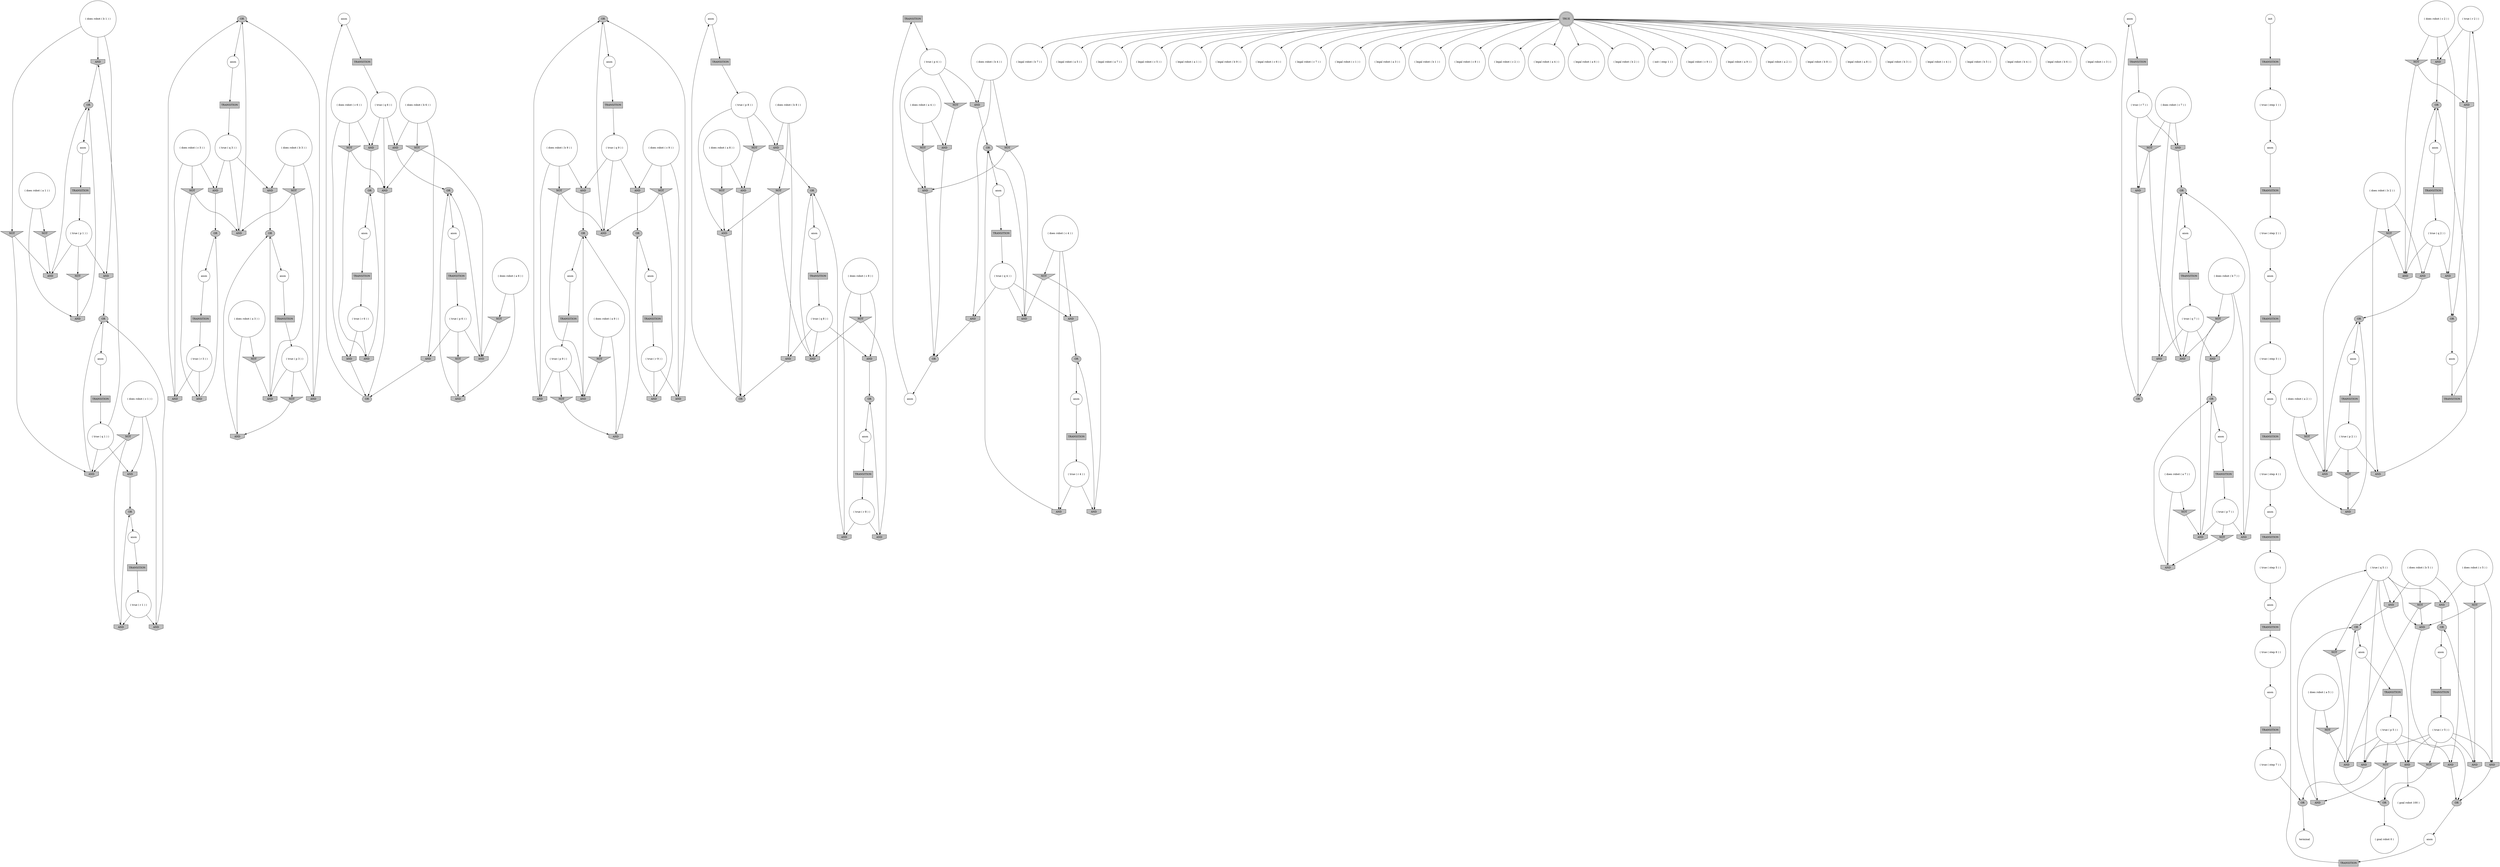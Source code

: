 digraph propNet
{
	"@571b6923"[shape=circle, style= filled, fillcolor=white, label="( does robot ( b 1 ) )"]; "@571b6923"->"@14c8f24"; "@571b6923"->"@7daf3aa0"; "@571b6923"->"@25356f42"; 
	"@28b689e0"[shape=ellipse, style= filled, fillcolor=grey, label="OR"]; "@28b689e0"->"@6815e601"; 
	"@7416f46a"[shape=circle, style= filled, fillcolor=white, label="anon"]; "@7416f46a"->"@67facbda"; 
	"@8aaf52e"[shape=circle, style= filled, fillcolor=white, label="anon"]; "@8aaf52e"->"@1f107db9"; 
	"@21a34544"[shape=invhouse, style= filled, fillcolor=grey, label="AND"]; "@21a34544"->"@15dac551"; 
	"@7ba2a618"[shape=ellipse, style= filled, fillcolor=grey, label="OR"]; "@7ba2a618"->"@7346b111"; 
	"@232a32bf"[shape=ellipse, style= filled, fillcolor=grey, label="OR"]; "@232a32bf"->"@2769aba2"; 
	"@23529466"[shape=circle, style= filled, fillcolor=white, label="anon"]; "@23529466"->"@603ac1f2"; 
	"@662ec7f1"[shape=circle, style= filled, fillcolor=white, label="( does robot ( a 8 ) )"]; "@662ec7f1"->"@62a3a716"; "@662ec7f1"->"@6de034c6"; 
	"@402acfa2"[shape=box, style= filled, fillcolor=grey, label="TRANSITION"]; "@402acfa2"->"@1e88c615"; 
	"@72b7b831"[shape=circle, style= filled, fillcolor=white, label="( legal robot ( b 7 ) )"]; 
	"@2af7e5d1"[shape=box, style= filled, fillcolor=grey, label="TRANSITION"]; "@2af7e5d1"->"@15e4dbfb"; 
	"@4dd0540c"[shape=circle, style= filled, fillcolor=white, label="anon"]; "@4dd0540c"->"@773b2f86"; 
	"@6d4a4067"[shape=circle, style= filled, fillcolor=white, label="( does robot ( c 4 ) )"]; "@6d4a4067"->"@25ca623f"; "@6d4a4067"->"@2db45934"; "@6d4a4067"->"@13a709f1"; 
	"@40993028"[shape=invhouse, style= filled, fillcolor=grey, label="AND"]; "@40993028"->"@4680937b"; 
	"@67a4f1e1"[shape=invhouse, style= filled, fillcolor=grey, label="AND"]; "@67a4f1e1"->"@24f2f2"; 
	"@73370529"[shape=circle, style= filled, fillcolor=white, label="anon"]; "@73370529"->"@27be52c0"; 
	"@4cd522dd"[shape=invtriangle, style= filled, fillcolor=grey, label="NOT"]; "@4cd522dd"->"@3ce40293"; 
	"@5bc51ef0"[shape=circle, style= filled, fillcolor=white, label="( legal robot ( a 5 ) )"]; 
	"@68a750a"[shape=invhouse, style= filled, fillcolor=grey, label="AND"]; "@68a750a"->"@401363ff"; 
	"@3e48a930"[shape=circle, style= filled, fillcolor=white, label="( true ( q 6 ) )"]; "@3e48a930"->"@7be4d80b"; "@3e48a930"->"@42eab1f2"; "@3e48a930"->"@7b9dd3cd"; 
	"@730811b5"[shape=circle, style= filled, fillcolor=white, label="( true ( step 6 ) )"]; "@730811b5"->"@449b8dc1"; 
	"@1aa8eb85"[shape=invhouse, style= filled, fillcolor=grey, label="AND"]; "@1aa8eb85"->"@4680937b"; 
	"@4500ac03"[shape=invtriangle, style= filled, fillcolor=grey, label="NOT"]; "@4500ac03"->"@2f1d1c59"; 
	"@4701bb2c"[shape=invhouse, style= filled, fillcolor=grey, label="AND"]; "@4701bb2c"->"@283e07bd"; 
	"@1b4c7c5d"[shape=circle, style= filled, fillcolor=white, label="( true ( r 4 ) )"]; "@1b4c7c5d"->"@2db45934"; "@1b4c7c5d"->"@10094da"; 
	"@11d08c1b"[shape=circle, style= filled, fillcolor=white, label="( true ( r 2 ) )"]; "@11d08c1b"->"@1a15deb6"; "@11d08c1b"->"@53aa5221"; 
	"@4ead4391"[shape=box, style= filled, fillcolor=grey, label="TRANSITION"]; "@4ead4391"->"@6e2ece00"; 
	"@17d59ff0"[shape=circle, style= filled, fillcolor=white, label="( legal robot ( a 7 ) )"]; 
	"@cfd357f"[shape=invhouse, style= filled, fillcolor=grey, label="AND"]; "@cfd357f"->"@150abd60"; 
	"@73ae0c9d"[shape=box, style= filled, fillcolor=grey, label="TRANSITION"]; "@73ae0c9d"->"@730811b5"; 
	"@283cf94"[shape=circle, style= filled, fillcolor=white, label="( does robot ( c 3 ) )"]; "@283cf94"->"@55fbe5cc"; "@283cf94"->"@34ea95e0"; "@283cf94"->"@1bb0fed6"; 
	"@34ea95e0"[shape=invhouse, style= filled, fillcolor=grey, label="AND"]; "@34ea95e0"->"@4631ca2b"; 
	"@5534ea95"[shape=box, style= filled, fillcolor=grey, label="TRANSITION"]; "@5534ea95"->"@cabe02e"; 
	"@627f7051"[shape=circle, style= filled, fillcolor=white, label="( true ( r 1 ) )"]; "@627f7051"->"@21a34544"; "@627f7051"->"@5083658a"; 
	"@1724be4f"[shape=invtriangle, style= filled, fillcolor=grey, label="NOT"]; "@1724be4f"->"@67a4f1e1"; "@1724be4f"->"@9f8297b"; 
	"@7daf3aa0"[shape=invtriangle, style= filled, fillcolor=grey, label="NOT"]; "@7daf3aa0"->"@437ba2e9"; "@7daf3aa0"->"@c43f7d7"; 
	"@5b5696b7"[shape=invhouse, style= filled, fillcolor=grey, label="AND"]; "@5b5696b7"->"@21800bc"; 
	"@773b2f86"[shape=box, style= filled, fillcolor=grey, label="TRANSITION"]; "@773b2f86"->"@627f7051"; 
	"@1ea3f672"[shape=circle, style= filled, fillcolor=white, label="( does robot ( b 4 ) )"]; "@1ea3f672"->"@4f0ea988"; "@1ea3f672"->"@ccfcd20"; "@1ea3f672"->"@1724be4f"; 
	"@3994e3fe"[shape=circle, style= filled, fillcolor=white, label="( true ( step 4 ) )"]; "@3994e3fe"->"@6cea7211"; 
	"@359172db"[shape=circle, style= filled, fillcolor=white, label="( true ( p 6 ) )"]; "@359172db"->"@75af8109"; "@359172db"->"@7646bb9f"; "@359172db"->"@33c26386"; 
	"@67facbda"[shape=box, style= filled, fillcolor=grey, label="TRANSITION"]; "@67facbda"->"@3e48a930"; 
	"@5d64db48"[shape=circle, style= filled, fillcolor=white, label="anon"]; "@5d64db48"->"@31932839"; 
	"@2f1d1c59"[shape=invhouse, style= filled, fillcolor=grey, label="AND"]; "@2f1d1c59"->"@5a9e260c"; 
	"@3d73f82f"[shape=ellipse, style= filled, fillcolor=grey, label="OR"]; "@3d73f82f"->"@8aaf52e"; 
	"@67d7a04"[shape=circle, style= filled, fillcolor=white, label="( legal robot ( c 5 ) )"]; 
	"@3a1af7aa"[shape=box, style= filled, fillcolor=grey, label="TRANSITION"]; "@3a1af7aa"->"@4893a582"; 
	"@24f2f2"[shape=ellipse, style= filled, fillcolor=grey, label="OR"]; "@24f2f2"->"@79c9edf0"; 
	"@6e99175d"[shape=circle, style= filled, fillcolor=white, label="( true ( q 2 ) )"]; "@6e99175d"->"@79c4a760"; "@6e99175d"->"@38476a1d"; "@6e99175d"->"@4be03c55"; 
	"@433a87a0"[shape=circle, style= filled, fillcolor=white, label="( does robot ( b 5 ) )"]; "@433a87a0"->"@7c42d227"; "@433a87a0"->"@664ce898"; "@433a87a0"->"@445e513"; 
	"@78f0ca71"[shape=circle, style= filled, fillcolor=white, label="( does robot ( c 6 ) )"]; "@78f0ca71"->"@cfd357f"; "@78f0ca71"->"@7b9dd3cd"; "@78f0ca71"->"@87afebf"; 
	"@445e513"[shape=invhouse, style= filled, fillcolor=grey, label="AND"]; "@445e513"->"@38246607"; 
	"@5b809715"[shape=invhouse, style= filled, fillcolor=grey, label="AND"]; "@5b809715"->"@5a9e260c"; 
	"@782a519b"[shape=circle, style= filled, fillcolor=white, label="( true ( r 8 ) )"]; "@782a519b"->"@69dc7a0d"; "@782a519b"->"@56dfb22b"; 
	"@1ddeda00"[shape=circle, style= filled, fillcolor=white, label="( true ( p 3 ) )"]; "@1ddeda00"->"@5b8c0b02"; "@1ddeda00"->"@5d8e58ce"; "@1ddeda00"->"@173a30bd"; 
	"@5da6725c"[shape=circle, style= filled, fillcolor=white, label="anon"]; "@5da6725c"->"@7f4049d6"; 
	"@3435cf9c"[shape=box, style= filled, fillcolor=grey, label="TRANSITION"]; "@3435cf9c"->"@43c32b82"; 
	"@14fd510"[shape=circle, style= filled, fillcolor=white, label="( true ( step 2 ) )"]; "@14fd510"->"@1f16d461"; 
	"@4b76ffeb"[shape=invtriangle, style= filled, fillcolor=grey, label="NOT"]; "@4b76ffeb"->"@29bbfd3a"; "@4b76ffeb"->"@719bc401"; 
	"@f0896b1"[shape=ellipse, style= filled, fillcolor=grey, label="OR"]; "@f0896b1"->"@7cdd462c"; 
	"@401363ff"[shape=ellipse, style= filled, fillcolor=grey, label="OR"]; "@401363ff"->"@390a1b36"; 
	"@6963c17d"[shape=invhouse, style= filled, fillcolor=grey, label="AND"]; "@6963c17d"->"@26130e37"; 
	"@ba59e87"[shape=circle, style= filled, fillcolor=white, label="anon"]; "@ba59e87"->"@4368cef6"; 
	"@8eb5cdc"[shape=circle, style= filled, fillcolor=white, label="( does robot ( b 9 ) )"]; "@8eb5cdc"->"@75e8d4ce"; "@8eb5cdc"->"@a24d858"; "@8eb5cdc"->"@4748a9f6"; 
	"@9f8297b"[shape=invhouse, style= filled, fillcolor=grey, label="AND"]; "@9f8297b"->"@f0896b1"; 
	"@38246607"[shape=ellipse, style= filled, fillcolor=grey, label="OR"]; "@38246607"->"@5da6725c"; 
	"@4368cef6"[shape=box, style= filled, fillcolor=grey, label="TRANSITION"]; "@4368cef6"->"@1b4c7c5d"; 
	"@c1a890f"[shape=circle, style= filled, fillcolor=white, label="( legal robot ( a 1 ) )"]; 
	"@5b8c0b02"[shape=invtriangle, style= filled, fillcolor=grey, label="NOT"]; "@5b8c0b02"->"@4726df42"; 
	"@4fcd9ab8"[shape=box, style= filled, fillcolor=grey, label="TRANSITION"]; "@4fcd9ab8"->"@3994e3fe"; 
	"@1a160b5e"[shape=box, style= filled, fillcolor=grey, label="TRANSITION"]; "@1a160b5e"->"@11d08c1b"; 
	"@3ce40293"[shape=invhouse, style= filled, fillcolor=grey, label="AND"]; "@3ce40293"->"@7ba2a618"; 
	"@242ced7a"[shape=circle, style= filled, fillcolor=white, label="( legal robot ( b 9 ) )"]; 
	"@c43f7d7"[shape=invhouse, style= filled, fillcolor=grey, label="AND"]; "@c43f7d7"->"@45b6867"; 
	"@69dc7a0d"[shape=invhouse, style= filled, fillcolor=grey, label="AND"]; "@69dc7a0d"->"@21800bc"; 
	"@60e9ebe1"[shape=circle, style= filled, fillcolor=white, label="( legal robot ( c 6 ) )"]; 
	"@1f107db9"[shape=box, style= filled, fillcolor=grey, label="TRANSITION"]; "@1f107db9"->"@1ddeda00"; 
	"@20302f39"[shape=circle, style= filled, fillcolor=white, label="( does robot ( a 9 ) )"]; "@20302f39"->"@2f1d1c59"; "@20302f39"->"@5e5fada2"; 
	"@57c52e72"[shape=circle, style= filled, fillcolor=white, label="( legal robot ( c 7 ) )"]; 
	"@3551e0c4"[shape=invhouse, style= filled, fillcolor=grey, label="AND"]; "@3551e0c4"->"@3d6f3621"; 
	"@117280a"[shape=invhouse, style= filled, fillcolor=grey, label="AND"]; "@117280a"->"@38246607"; 
	"@6e1def"[shape=circle, style= filled, fillcolor=white, label="anon"]; "@6e1def"->"@3435cf9c"; 
	"@42444a8b"[shape=circle, style= filled, fillcolor=white, label="( true ( q 1 ) )"]; "@42444a8b"->"@14c8f24"; "@42444a8b"->"@3a8cbb70"; "@42444a8b"->"@c43f7d7"; 
	"@3b87bd31"[shape=circle, style= filled, fillcolor=white, label="terminal"]; 
	"@267a1e1c"[shape=invhouse, style= filled, fillcolor=grey, label="AND"]; "@267a1e1c"->"@24f2f2"; 
	"@43c32b82"[shape=circle, style= filled, fillcolor=white, label="( true ( r 6 ) )"]; "@43c32b82"->"@cfd357f"; "@43c32b82"->"@4701bb2c"; 
	"@512f0cf1"[shape=box, style= filled, fillcolor=grey, label="TRANSITION"]; "@512f0cf1"->"@359172db"; 
	"@5540b23b"[shape=invhouse, style= filled, fillcolor=grey, label="AND"]; "@5540b23b"->"@fc6a374"; 
	"@87883df"[shape=invhouse, style= filled, fillcolor=grey, label="AND"]; "@87883df"->"@71a9b093"; 
	"@29bbfd3a"[shape=invhouse, style= filled, fillcolor=grey, label="AND"]; "@29bbfd3a"->"@213401d7"; 
	"@6ecff10d"[shape=circle, style= filled, fillcolor=white, label="anon"]; "@6ecff10d"->"@5534ea95"; 
	"@71a9b093"[shape=ellipse, style= filled, fillcolor=grey, label="OR"]; "@71a9b093"->"@3b87bd31"; 
	"@4726df42"[shape=invhouse, style= filled, fillcolor=grey, label="AND"]; "@4726df42"->"@3d73f82f"; 
	"@526c6b62"[shape=circle, style= filled, fillcolor=white, label="( legal robot ( c 1 ) )"]; 
	"@677f896c"[shape=ellipse, style= filled, fillcolor=grey, label="OR"]; "@677f896c"->"@66174689"; 
	"@62a3a716"[shape=invhouse, style= filled, fillcolor=grey, label="AND"]; "@62a3a716"->"@4680937b"; 
	"@5d5efa6a"[shape=invtriangle, style= filled, fillcolor=grey, label="NOT"]; "@5d5efa6a"->"@68a750a"; 
	"@ccfe446"[shape=circle, style= filled, fillcolor=white, label="( true ( step 3 ) )"]; "@ccfe446"->"@dc8cc59"; 
	"@56dfb22b"[shape=invhouse, style= filled, fillcolor=grey, label="AND"]; "@56dfb22b"->"@a832ce5"; 
	"@55afc1de"[shape=box, style= filled, fillcolor=grey, label="TRANSITION"]; "@55afc1de"->"@296157ec"; 
	"@fc6a374"[shape=ellipse, style= filled, fillcolor=grey, label="OR"]; "@fc6a374"->"@3a151cc3"; 
	"@5d8e58ce"[shape=invhouse, style= filled, fillcolor=grey, label="AND"]; "@5d8e58ce"->"@3d73f82f"; 
	"@7646bb9f"[shape=invhouse, style= filled, fillcolor=grey, label="AND"]; "@7646bb9f"->"@150abd60"; 
	"@cabe02e"[shape=circle, style= filled, fillcolor=white, label="( true ( r 3 ) )"]; "@cabe02e"->"@1c8a1c9d"; "@cabe02e"->"@55fbe5cc"; 
	"@6cea7211"[shape=circle, style= filled, fillcolor=white, label="anon"]; "@6cea7211"->"@3aa5b597"; 
	"@3a151cc3"[shape=circle, style= filled, fillcolor=white, label="anon"]; "@3a151cc3"->"@512f0cf1"; 
	"@1bb0fed6"[shape=invtriangle, style= filled, fillcolor=grey, label="NOT"]; "@1bb0fed6"->"@1c8a1c9d"; "@1bb0fed6"->"@12aa1ce"; 
	"@4d0abc94"[shape=circle, style= filled, fillcolor=white, label="( true ( step 5 ) )"]; "@4d0abc94"->"@f401c44"; 
	"@def553d"[shape=circle, style= filled, fillcolor=white, label="( legal robot ( a 3 ) )"]; 
	"@20ac2837"[shape=invhouse, style= filled, fillcolor=grey, label="AND"]; "@20ac2837"->"@81ae30a"; 
	"@a2d3853"[shape=invhouse, style= filled, fillcolor=grey, label="AND"]; "@a2d3853"->"@66156d8"; 
	"@36b4f5a"[shape=circle, style= filled, fillcolor=white, label="( true ( q 4 ) )"]; "@36b4f5a"->"@4f0ea988"; "@36b4f5a"->"@13a709f1"; "@36b4f5a"->"@9f8297b"; 
	"@719bc401"[shape=invhouse, style= filled, fillcolor=grey, label="AND"]; "@719bc401"->"@26b72884"; 
	"@1eccd65d"[shape=circle, style= filled, fillcolor=white, label="( true ( r 7 ) )"]; "@1eccd65d"->"@a2d3853"; "@1eccd65d"->"@7d283b68"; 
	"@265a3497"[shape=circle, style= filled, fillcolor=white, label="( legal robot ( b 1 ) )"]; 
	"@81ae30a"[shape=circle, style= filled, fillcolor=white, label="( goal robot 100 )"]; 
	"@4079d7b3"[shape=box, style= filled, fillcolor=grey, label="TRANSITION"]; "@4079d7b3"->"@6a7c8bd"; 
	"@6f33e2d"[shape=circle, style= filled, fillcolor=white, label="( does robot ( c 5 ) )"]; "@6f33e2d"->"@6d3206fd"; "@6f33e2d"->"@4b76ffeb"; "@6f33e2d"->"@1875b888"; 
	"@6f69040c"[shape=circle, style= filled, fillcolor=white, label="( true ( r 5 ) )"]; "@6f69040c"->"@20ac2837"; "@6f69040c"->"@87883df"; "@6f69040c"->"@29bbfd3a"; "@6f69040c"->"@6d3206fd"; "@6f69040c"->"@1502c065"; 
	"@3da38891"[shape=circle, style= filled, fillcolor=white, label="( does robot ( c 7 ) )"]; "@3da38891"->"@3b5b0734"; "@3da38891"->"@f317541"; "@3da38891"->"@a2d3853"; 
	"@c3db223"[shape=invtriangle, style= filled, fillcolor=grey, label="NOT"]; "@c3db223"->"@267a1e1c"; 
	"@5e101c5"[shape=box, style= filled, fillcolor=grey, label="TRANSITION"]; "@5e101c5"->"@141d7417"; 
	"@d23446d"[shape=circle, style= filled, fillcolor=white, label="anon"]; "@d23446d"->"@715669c7"; 
	"@47c7410"[shape=circle, style= filled, fillcolor=white, label="( does robot ( b 7 ) )"]; "@47c7410"->"@1c10945d"; "@47c7410"->"@54dfd702"; "@47c7410"->"@f0d797f"; 
	"@173a30bd"[shape=invhouse, style= filled, fillcolor=grey, label="AND"]; "@173a30bd"->"@28b689e0"; 
	"@a70cf21"[shape=box, style= filled, fillcolor=grey, label="TRANSITION"]; "@a70cf21"->"@11bbdc80"; 
	"@75e8d4ce"[shape=invhouse, style= filled, fillcolor=grey, label="AND"]; "@75e8d4ce"->"@232a32bf"; 
	"@75af8109"[shape=invtriangle, style= filled, fillcolor=grey, label="NOT"]; "@75af8109"->"@5540b23b"; 
	"@185be8f4"[shape=box, style= filled, fillcolor=grey, label="TRANSITION"]; "@185be8f4"->"@36b4f5a"; 
	"@7e14b389"[shape=invtriangle, style= filled, fillcolor=grey, label="NOT"]; "@7e14b389"->"@117280a"; 
	"@4631ca2b"[shape=ellipse, style= filled, fillcolor=grey, label="OR"]; "@4631ca2b"->"@6ecff10d"; 
	"@742e84e1"[shape=box, style= filled, fillcolor=grey, label="TRANSITION"]; "@742e84e1"->"@6e99175d"; 
	"@25d8a8b"[shape=circle, style= filled, fillcolor=white, label="init"]; "@25d8a8b"->"@4b32ace3"; 
	"@296157ec"[shape=circle, style= filled, fillcolor=white, label="( true ( q 5 ) )"]; "@296157ec"->"@20ac2837"; "@296157ec"->"@87883df"; "@296157ec"->"@5c4ef185"; "@296157ec"->"@445e513"; "@296157ec"->"@719bc401"; "@296157ec"->"@1875b888"; 
	"@f0d797f"[shape=invtriangle, style= filled, fillcolor=grey, label="NOT"]; "@f0d797f"->"@68a750a"; "@f0d797f"->"@5536055d"; 
	"@d54d3f"[shape=invtriangle, style= filled, fillcolor=grey, label="NOT"]; "@d54d3f"->"@33c26386"; 
	"@4893a582"[shape=circle, style= filled, fillcolor=white, label="( true ( p 1 ) )"]; "@4893a582"->"@437ba2e9"; "@4893a582"->"@4cd522dd"; "@4893a582"->"@25356f42"; 
	"@64171cdc"[shape=invtriangle, style= filled, fillcolor=grey, label="NOT"]; "@64171cdc"->"@4cce3393"; "@64171cdc"->"@4be03c55"; 
	"@cbe5beb"[shape=circle, style= filled, fillcolor=white, label="( does robot ( c 8 ) )"]; "@cbe5beb"->"@5b5696b7"; "@cbe5beb"->"@56dfb22b"; "@cbe5beb"->"@2584a7d6"; 
	"@1728cbe6"[shape=circle, style= filled, fillcolor=white, label="( legal robot ( c 8 ) )"]; 
	"@38476a1d"[shape=invhouse, style= filled, fillcolor=grey, label="AND"]; "@38476a1d"->"@677f896c"; 
	"@5083658a"[shape=invhouse, style= filled, fillcolor=grey, label="AND"]; "@5083658a"->"@45b6867"; 
	"@7f4049d6"[shape=box, style= filled, fillcolor=grey, label="TRANSITION"]; "@7f4049d6"->"@379e3bdb"; 
	"@4f0ea988"[shape=invhouse, style= filled, fillcolor=grey, label="AND"]; "@4f0ea988"->"@24f2f2"; 
	"@7c42d227"[shape=invtriangle, style= filled, fillcolor=grey, label="NOT"]; "@7c42d227"->"@719bc401"; "@7c42d227"->"@117280a"; 
	"@3d6f3621"[shape=ellipse, style= filled, fillcolor=grey, label="OR"]; "@3d6f3621"->"@504ad009"; 
	"@1786b2ca"[shape=invtriangle, style= filled, fillcolor=grey, label="NOT"]; "@1786b2ca"->"@21a34544"; "@1786b2ca"->"@c43f7d7"; 
	"@38d1258b"[shape=box, style= filled, fillcolor=grey, label="TRANSITION"]; "@38d1258b"->"@377f1fcb"; 
	"@715669c7"[shape=box, style= filled, fillcolor=grey, label="TRANSITION"]; "@715669c7"->"@42444a8b"; 
	"@4c95fa7f"[shape=box, style= filled, fillcolor=grey, label="TRANSITION"]; "@4c95fa7f"->"@119126ab"; 
	"@6e2ece00"[shape=circle, style= filled, fillcolor=white, label="( true ( p 2 ) )"]; "@6e2ece00"->"@4cce3393"; "@6e2ece00"->"@4ab63056"; "@6e2ece00"->"@741854be"; 
	"@4b32ace3"[shape=box, style= filled, fillcolor=grey, label="TRANSITION"]; "@4b32ace3"->"@3e7835ec"; 
	"@1f16d461"[shape=circle, style= filled, fillcolor=white, label="anon"]; "@1f16d461"->"@15eb9b0d"; 
	"@87afebf"[shape=invtriangle, style= filled, fillcolor=grey, label="NOT"]; "@87afebf"->"@42eab1f2"; "@87afebf"->"@4701bb2c"; 
	"@5536055d"[shape=invhouse, style= filled, fillcolor=grey, label="AND"]; "@5536055d"->"@66156d8"; 
	"@1c8a1c9d"[shape=invhouse, style= filled, fillcolor=grey, label="AND"]; "@1c8a1c9d"->"@4631ca2b"; 
	"@45f143f1"[shape=invtriangle, style= filled, fillcolor=grey, label="NOT"]; "@45f143f1"->"@62a3a716"; 
	"@738e7a09"[shape=circle, style= filled, fillcolor=white, label="( does robot ( c 9 ) )"]; "@738e7a09"->"@5d771ead"; "@738e7a09"->"@eee2024"; "@738e7a09"->"@77892f2c"; 
	"@6815e601"[shape=circle, style= filled, fillcolor=white, label="anon"]; "@6815e601"->"@2af7e5d1"; 
	"@329cd7cd"[shape=invtriangle, style= filled, fillcolor=grey, label="NOT"]; "@329cd7cd"->"@557485ac"; "@329cd7cd"->"@571bedb0"; 
	"@51f38d7d"[shape=invtriangle, style= filled, fillcolor=grey, label="NOT"]; "@51f38d7d"->"@4cce3393"; 
	"@6de034c6"[shape=invtriangle, style= filled, fillcolor=grey, label="NOT"]; "@6de034c6"->"@1aa8eb85"; 
	"@ccfcd20"[shape=invhouse, style= filled, fillcolor=grey, label="AND"]; "@ccfcd20"->"@f0896b1"; 
	"@79c4a760"[shape=invhouse, style= filled, fillcolor=grey, label="AND"]; "@79c4a760"->"@26130e37"; 
	"@2769aba2"[shape=circle, style= filled, fillcolor=white, label="anon"]; "@2769aba2"->"@1d4455b3"; 
	"@7d283b68"[shape=invhouse, style= filled, fillcolor=grey, label="AND"]; "@7d283b68"->"@264ab70a"; 
	"@26b72884"[shape=ellipse, style= filled, fillcolor=grey, label="OR"]; "@26b72884"->"@42c505f7"; 
	"@4bfe1934"[shape=circle, style= filled, fillcolor=white, label="( legal robot ( c 2 ) )"]; 
	"@42c505f7"[shape=circle, style= filled, fillcolor=white, label="anon"]; "@42c505f7"->"@55afc1de"; 
	"@15dac551"[shape=ellipse, style= filled, fillcolor=grey, label="OR"]; "@15dac551"->"@4dd0540c"; 
	"@49f751c9"[shape=circle, style= filled, fillcolor=white, label="( legal robot ( a 4 ) )"]; 
	"@4680937b"[shape=ellipse, style= filled, fillcolor=grey, label="OR"]; "@4680937b"->"@23529466"; 
	"@45b6867"[shape=ellipse, style= filled, fillcolor=grey, label="OR"]; "@45b6867"->"@d23446d"; 
	"@40ccc48b"[shape=invtriangle, style= filled, fillcolor=grey, label="NOT"]; "@40ccc48b"->"@437ba2e9"; 
	"@504ad009"[shape=circle, style= filled, fillcolor=white, label="anon"]; "@504ad009"->"@38d1258b"; 
	"@6a91ea7d"[shape=circle, style= filled, fillcolor=white, label="( does robot ( a 5 ) )"]; "@6a91ea7d"->"@571bedb0"; "@6a91ea7d"->"@7e14b389"; 
	"@76792357"[shape=ellipse, style= filled, fillcolor=grey, label="OR"]; "@76792357"->"@aff6185"; 
	"@5cca2df1"[shape=invtriangle, style= filled, fillcolor=grey, label="NOT"]; "@5cca2df1"->"@5d8e58ce"; 
	"@1d4455b3"[shape=box, style= filled, fillcolor=grey, label="TRANSITION"]; "@1d4455b3"->"@21832ae6"; 
	"@7be4d80b"[shape=invhouse, style= filled, fillcolor=grey, label="AND"]; "@7be4d80b"->"@fc6a374"; 
	"@51507e7"[shape=box, style= filled, fillcolor=grey, label="TRANSITION"]; "@51507e7"->"@14fd510"; 
	"@5fa0280d"[shape=ellipse, style= filled, fillcolor=grey, label="OR"]; "@5fa0280d"->"@ba59e87"; 
	"@12aa1ce"[shape=invhouse, style= filled, fillcolor=grey, label="AND"]; "@12aa1ce"->"@28b689e0"; 
	"@f92aa3"[shape=circle, style= filled, fillcolor=white, label="( does robot ( a 7 ) )"]; "@f92aa3"->"@5d5efa6a"; "@f92aa3"->"@dc8e807"; 
	"@dc8cc59"[shape=circle, style= filled, fillcolor=white, label="anon"]; "@dc8cc59"->"@4fcd9ab8"; 
	"@1502c065"[shape=invtriangle, style= filled, fillcolor=grey, label="NOT"]; "@1502c065"->"@557485ac"; 
	"@4748a9f6"[shape=invtriangle, style= filled, fillcolor=grey, label="NOT"]; "@4748a9f6"->"@5b809715"; "@4748a9f6"->"@33802324"; 
	"@15eb9b0d"[shape=box, style= filled, fillcolor=grey, label="TRANSITION"]; "@15eb9b0d"->"@ccfe446"; 
	"@377f1fcb"[shape=circle, style= filled, fillcolor=white, label="( true ( r 9 ) )"]; "@377f1fcb"->"@5d771ead"; "@377f1fcb"->"@3551e0c4"; 
	"@a832ce5"[shape=ellipse, style= filled, fillcolor=grey, label="OR"]; "@a832ce5"->"@29f873c7"; 
	"@1d652020"[shape=circle, style= filled, fillcolor=white, label="( does robot ( a 1 ) )"]; "@1d652020"->"@3ce40293"; "@1d652020"->"@40ccc48b"; 
	"@3a8cbb70"[shape=invhouse, style= filled, fillcolor=grey, label="AND"]; "@3a8cbb70"->"@15dac551"; 
	"@4dffa9d"[shape=invtriangle, style= filled, fillcolor=grey, label="NOT"]; "@4dffa9d"->"@1aa8eb85"; "@4dffa9d"->"@2826e5d8"; 
	"@3e7835ec"[shape=circle, style= filled, fillcolor=white, label="( true ( step 1 ) )"]; "@3e7835ec"->"@5c8ab562"; 
	"@119126ab"[shape=circle, style= filled, fillcolor=white, label="( true ( step 7 ) )"]; "@119126ab"->"@71a9b093"; 
	"@6a724da1"[shape=circle, style= filled, fillcolor=white, label="( legal robot ( a 6 ) )"]; 
	"@2d0a5068"[shape=circle, style= filled, fillcolor=white, label="anon"]; "@2d0a5068"->"@4ead4391"; 
	"@608c822d"[shape=circle, style= filled, fillcolor=white, label="anon"]; "@608c822d"->"@27b9d14c"; 
	"@64d75d4e"[shape=circle, style= filled, fillcolor=white, label="( legal robot ( b 2 ) )"]; 
	"@3b5b0734"[shape=invtriangle, style= filled, fillcolor=grey, label="NOT"]; "@3b5b0734"->"@7d283b68"; "@3b5b0734"->"@5536055d"; 
	"@21800bc"[shape=ellipse, style= filled, fillcolor=grey, label="OR"]; "@21800bc"->"@75d837b6"; 
	"@437ba2e9"[shape=invhouse, style= filled, fillcolor=grey, label="AND"]; "@437ba2e9"->"@7ba2a618"; 
	"@1c2ebf0"[shape=circle, style= filled, fillcolor=white, label="( true ( p 8 ) )"]; "@1c2ebf0"->"@45f143f1"; "@1c2ebf0"->"@19e6d8ab"; "@1c2ebf0"->"@1aa8eb85"; 
	"@1a15deb6"[shape=invhouse, style= filled, fillcolor=grey, label="AND"]; "@1a15deb6"->"@76792357"; 
	"@5c1d1395"[shape=invtriangle, style= filled, fillcolor=grey, label="NOT"]; "@5c1d1395"->"@42eab1f2"; "@5c1d1395"->"@33c26386"; 
	"@5d771ead"[shape=invhouse, style= filled, fillcolor=grey, label="AND"]; "@5d771ead"->"@232a32bf"; 
	"@13119656"[shape=invtriangle, style= filled, fillcolor=grey, label="NOT"]; "@13119656"->"@67a4f1e1"; 
	"@eee2024"[shape=invtriangle, style= filled, fillcolor=grey, label="NOT"]; "@eee2024"->"@3551e0c4"; "@eee2024"->"@33802324"; 
	"@1dc80063"[shape=circle, style= filled, fillcolor=white, label="( does robot ( b 6 ) )"]; "@1dc80063"->"@5c1d1395"; "@1dc80063"->"@7be4d80b"; "@1dc80063"->"@7646bb9f"; 
	"@31932839"[shape=box, style= filled, fillcolor=grey, label="TRANSITION"]; "@31932839"->"@6f69040c"; 
	"@42e934e"[shape=invtriangle, style= filled, fillcolor=grey, label="NOT"]; "@42e934e"->"@dc8e807"; 
	"@4ab63056"[shape=invhouse, style= filled, fillcolor=grey, label="AND"]; "@4ab63056"->"@76792357"; 
	"@4d9a485f"[shape=circle, style= filled, fillcolor=white, label="( true ( q 7 ) )"]; "@4d9a485f"->"@f317541"; "@4d9a485f"->"@54dfd702"; "@4d9a485f"->"@5536055d"; 
	"@75d837b6"[shape=circle, style= filled, fillcolor=white, label="anon"]; "@75d837b6"->"@79111260"; 
	"@7fca4868"[shape=circle, style= filled, fillcolor=white, label="( init ( step 1 ) )"]; 
	"@557485ac"[shape=ellipse, style= filled, fillcolor=grey, label="OR"]; "@557485ac"->"@54f40b08"; 
	"@168a6465"[shape=circle, style= filled, fillcolor=white, label="( legal robot ( c 9 ) )"]; 
	"@26130e37"[shape=ellipse, style= filled, fillcolor=grey, label="OR"]; "@26130e37"->"@2d0a5068"; 
	"@77892f2c"[shape=invhouse, style= filled, fillcolor=grey, label="AND"]; "@77892f2c"->"@3d6f3621"; 
	"@7346b111"[shape=circle, style= filled, fillcolor=white, label="anon"]; "@7346b111"->"@3a1af7aa"; 
	"@14c8f24"[shape=invhouse, style= filled, fillcolor=grey, label="AND"]; "@14c8f24"->"@7ba2a618"; 
	"@25ca623f"[shape=invtriangle, style= filled, fillcolor=grey, label="NOT"]; "@25ca623f"->"@10094da"; "@25ca623f"->"@9f8297b"; 
	"@79c9edf0"[shape=circle, style= filled, fillcolor=white, label="anon"]; "@79c9edf0"->"@402acfa2"; 
	"@27b9d14c"[shape=box, style= filled, fillcolor=grey, label="TRANSITION"]; "@27b9d14c"->"@4d9a485f"; 
	"@5c8ab562"[shape=circle, style= filled, fillcolor=white, label="anon"]; "@5c8ab562"->"@51507e7"; 
	"@490b8a8c"[shape=circle, style= filled, fillcolor=white, label="( does robot ( a 3 ) )"]; "@490b8a8c"->"@4726df42"; "@490b8a8c"->"@5cca2df1"; 
	"@1c10945d"[shape=invhouse, style= filled, fillcolor=grey, label="AND"]; "@1c10945d"->"@66156d8"; 
	"@397286ca"[shape=circle, style= filled, fillcolor=white, label="( legal robot ( a 9 ) )"]; 
	"@54dfd702"[shape=invhouse, style= filled, fillcolor=grey, label="AND"]; "@54dfd702"->"@401363ff"; 
	"@dc8e807"[shape=invhouse, style= filled, fillcolor=grey, label="AND"]; "@dc8e807"->"@401363ff"; 
	"@741854be"[shape=invtriangle, style= filled, fillcolor=grey, label="NOT"]; "@741854be"->"@6963c17d"; 
	"@264ab70a"[shape=ellipse, style= filled, fillcolor=grey, label="OR"]; "@264ab70a"->"@73370529"; 
	"@664ce898"[shape=invhouse, style= filled, fillcolor=grey, label="AND"]; "@664ce898"->"@26b72884"; 
	"@10094da"[shape=invhouse, style= filled, fillcolor=grey, label="AND"]; "@10094da"->"@5fa0280d"; 
	"@150abd60"[shape=ellipse, style= filled, fillcolor=grey, label="OR"]; "@150abd60"->"@7416f46a"; 
	"@4be03c55"[shape=invhouse, style= filled, fillcolor=grey, label="AND"]; "@4be03c55"->"@76792357"; 
	"@1b4ed400"[shape=circle, style= filled, fillcolor=white, label="( does robot ( a 4 ) )"]; "@1b4ed400"->"@267a1e1c"; "@1b4ed400"->"@13119656"; 
	"@603ac1f2"[shape=box, style= filled, fillcolor=grey, label="TRANSITION"]; "@603ac1f2"->"@1c2ebf0"; 
	"@a756b37"[shape=circle, style= filled, fillcolor=white, label="( does robot ( a 6 ) )"]; "@a756b37"->"@d54d3f"; "@a756b37"->"@5540b23b"; 
	"@54f40b08"[shape=circle, style= filled, fillcolor=white, label="( goal robot 0 )"]; 
	"@390a1b36"[shape=circle, style= filled, fillcolor=white, label="anon"]; "@390a1b36"->"@4079d7b3"; 
	"@6d3206fd"[shape=invhouse, style= filled, fillcolor=grey, label="AND"]; "@6d3206fd"->"@26b72884"; 
	"@3aa5b597"[shape=box, style= filled, fillcolor=grey, label="TRANSITION"]; "@3aa5b597"->"@4d0abc94"; 
	"@635e6b72"[shape=invtriangle, style= filled, fillcolor=grey, label="NOT"]; "@635e6b72"->"@4be03c55"; "@635e6b72"->"@53aa5221"; 
	"@66bee95a"[shape=doublecircle, style= filled, fillcolor=grey, label="TRUE"]; "@66bee95a"->"@60e9ebe1"; "@66bee95a"->"@221c3dfe"; "@66bee95a"->"@265a3497"; "@66bee95a"->"@57c52e72"; "@66bee95a"->"@4bfe1934"; "@66bee95a"->"@72b7b831"; "@66bee95a"->"@67d7a04"; "@66bee95a"->"@49f751c9"; "@66bee95a"->"@526c6b62"; "@66bee95a"->"@1d2fa9ae"; "@66bee95a"->"@6c2a0030"; "@66bee95a"->"@5bc51ef0"; "@66bee95a"->"@7fca4868"; "@66bee95a"->"@19af724"; "@66bee95a"->"@1728cbe6"; "@66bee95a"->"@168a6465"; "@66bee95a"->"@776274ea"; "@66bee95a"->"@761b2f32"; "@66bee95a"->"@17d59ff0"; "@66bee95a"->"@c1a890f"; "@66bee95a"->"@6c32b92c"; "@66bee95a"->"@def553d"; "@66bee95a"->"@772edf9a"; "@66bee95a"->"@242ced7a"; "@66bee95a"->"@397286ca"; "@66bee95a"->"@1d7d327c"; "@66bee95a"->"@6a724da1"; "@66bee95a"->"@64d75d4e"; 
	"@44d40c4e"[shape=circle, style= filled, fillcolor=white, label="anon"]; "@44d40c4e"->"@5e101c5"; 
	"@6c2a0030"[shape=circle, style= filled, fillcolor=white, label="( legal robot ( a 8 ) )"]; 
	"@7f1f846b"[shape=circle, style= filled, fillcolor=white, label="( does robot ( b 2 ) )"]; "@7f1f846b"->"@79c4a760"; "@7f1f846b"->"@64171cdc"; "@7f1f846b"->"@4ab63056"; 
	"@141d7417"[shape=circle, style= filled, fillcolor=white, label="( true ( p 9 ) )"]; "@141d7417"->"@75e8d4ce"; "@141d7417"->"@5b809715"; "@141d7417"->"@4500ac03"; 
	"@2db45934"[shape=invhouse, style= filled, fillcolor=grey, label="AND"]; "@2db45934"->"@f0896b1"; 
	"@55fbe5cc"[shape=invhouse, style= filled, fillcolor=grey, label="AND"]; "@55fbe5cc"->"@28b689e0"; 
	"@21832ae6"[shape=circle, style= filled, fillcolor=white, label="( true ( q 9 ) )"]; "@21832ae6"->"@a24d858"; "@21832ae6"->"@77892f2c"; "@21832ae6"->"@33802324"; 
	"@19e6d8ab"[shape=invhouse, style= filled, fillcolor=grey, label="AND"]; "@19e6d8ab"->"@a832ce5"; 
	"@19af724"[shape=circle, style= filled, fillcolor=white, label="( legal robot ( b 3 ) )"]; 
	"@79111260"[shape=box, style= filled, fillcolor=grey, label="TRANSITION"]; "@79111260"->"@782a519b"; 
	"@33b44e59"[shape=invtriangle, style= filled, fillcolor=grey, label="NOT"]; "@33b44e59"->"@5d8e58ce"; "@33b44e59"->"@12aa1ce"; 
	"@7b9dd3cd"[shape=invhouse, style= filled, fillcolor=grey, label="AND"]; "@7b9dd3cd"->"@283e07bd"; 
	"@aff6185"[shape=circle, style= filled, fillcolor=white, label="anon"]; "@aff6185"->"@742e84e1"; 
	"@2826e5d8"[shape=invhouse, style= filled, fillcolor=grey, label="AND"]; "@2826e5d8"->"@a832ce5"; 
	"@213401d7"[shape=ellipse, style= filled, fillcolor=grey, label="OR"]; "@213401d7"->"@5d64db48"; 
	"@33802324"[shape=invhouse, style= filled, fillcolor=grey, label="AND"]; "@33802324"->"@232a32bf"; 
	"@15e4dbfb"[shape=circle, style= filled, fillcolor=white, label="( true ( q 3 ) )"]; "@15e4dbfb"->"@34ea95e0"; "@15e4dbfb"->"@12aa1ce"; "@15e4dbfb"->"@2a51b326"; 
	"@449b8dc1"[shape=circle, style= filled, fillcolor=white, label="anon"]; "@449b8dc1"->"@4c95fa7f"; 
	"@7b321ed6"[shape=circle, style= filled, fillcolor=white, label="( does robot ( c 1 ) )"]; "@7b321ed6"->"@3a8cbb70"; "@7b321ed6"->"@1786b2ca"; "@7b321ed6"->"@5083658a"; 
	"@27be52c0"[shape=box, style= filled, fillcolor=grey, label="TRANSITION"]; "@27be52c0"->"@1eccd65d"; 
	"@2967e2da"[shape=circle, style= filled, fillcolor=white, label="( does robot ( c 2 ) )"]; "@2967e2da"->"@1a15deb6"; "@2967e2da"->"@38476a1d"; "@2967e2da"->"@635e6b72"; 
	"@283e07bd"[shape=ellipse, style= filled, fillcolor=grey, label="OR"]; "@283e07bd"->"@6e1def"; 
	"@53aa5221"[shape=invhouse, style= filled, fillcolor=grey, label="AND"]; "@53aa5221"->"@677f896c"; 
	"@66156d8"[shape=ellipse, style= filled, fillcolor=grey, label="OR"]; "@66156d8"->"@608c822d"; 
	"@221c3dfe"[shape=circle, style= filled, fillcolor=white, label="( legal robot ( a 2 ) )"]; 
	"@f317541"[shape=invhouse, style= filled, fillcolor=grey, label="AND"]; "@f317541"->"@264ab70a"; 
	"@6a7c8bd"[shape=circle, style= filled, fillcolor=white, label="( true ( p 7 ) )"]; "@6a7c8bd"->"@68a750a"; "@6a7c8bd"->"@1c10945d"; "@6a7c8bd"->"@42e934e"; 
	"@5c4ef185"[shape=invtriangle, style= filled, fillcolor=grey, label="NOT"]; "@5c4ef185"->"@557485ac"; 
	"@66174689"[shape=circle, style= filled, fillcolor=white, label="anon"]; "@66174689"->"@1a160b5e"; 
	"@6d55d434"[shape=circle, style= filled, fillcolor=white, label="( does robot ( b 3 ) )"]; "@6d55d434"->"@2a51b326"; "@6d55d434"->"@33b44e59"; "@6d55d434"->"@173a30bd"; 
	"@11bbdc80"[shape=circle, style= filled, fillcolor=white, label="( true ( q 8 ) )"]; "@11bbdc80"->"@5b5696b7"; "@11bbdc80"->"@40993028"; "@11bbdc80"->"@2826e5d8"; 
	"@1875b888"[shape=invhouse, style= filled, fillcolor=grey, label="AND"]; "@1875b888"->"@213401d7"; 
	"@14342b99"[shape=circle, style= filled, fillcolor=white, label="( does robot ( a 2 ) )"]; "@14342b99"->"@51f38d7d"; "@14342b99"->"@6963c17d"; 
	"@379e3bdb"[shape=circle, style= filled, fillcolor=white, label="( true ( p 5 ) )"]; "@379e3bdb"->"@20ac2837"; "@379e3bdb"->"@329cd7cd"; "@379e3bdb"->"@87883df"; "@379e3bdb"->"@664ce898"; "@379e3bdb"->"@117280a"; 
	"@1e88c615"[shape=circle, style= filled, fillcolor=white, label="( true ( p 4 ) )"]; "@1e88c615"->"@67a4f1e1"; "@1e88c615"->"@ccfcd20"; "@1e88c615"->"@c3db223"; 
	"@571bedb0"[shape=invhouse, style= filled, fillcolor=grey, label="AND"]; "@571bedb0"->"@38246607"; 
	"@1d2fa9ae"[shape=circle, style= filled, fillcolor=white, label="( legal robot ( b 8 ) )"]; 
	"@25356f42"[shape=invhouse, style= filled, fillcolor=grey, label="AND"]; "@25356f42"->"@45b6867"; 
	"@2584a7d6"[shape=invtriangle, style= filled, fillcolor=grey, label="NOT"]; "@2584a7d6"->"@69dc7a0d"; "@2584a7d6"->"@2826e5d8"; 
	"@a24d858"[shape=invhouse, style= filled, fillcolor=grey, label="AND"]; "@a24d858"->"@5a9e260c"; 
	"@776274ea"[shape=circle, style= filled, fillcolor=white, label="( legal robot ( c 4 ) )"]; 
	"@f401c44"[shape=circle, style= filled, fillcolor=white, label="anon"]; "@f401c44"->"@73ae0c9d"; 
	"@761b2f32"[shape=circle, style= filled, fillcolor=white, label="( legal robot ( b 5 ) )"]; 
	"@33c26386"[shape=invhouse, style= filled, fillcolor=grey, label="AND"]; "@33c26386"->"@fc6a374"; 
	"@7cdd462c"[shape=circle, style= filled, fillcolor=white, label="anon"]; "@7cdd462c"->"@185be8f4"; 
	"@29f873c7"[shape=circle, style= filled, fillcolor=white, label="anon"]; "@29f873c7"->"@a70cf21"; 
	"@4cce3393"[shape=invhouse, style= filled, fillcolor=grey, label="AND"]; "@4cce3393"->"@26130e37"; 
	"@772edf9a"[shape=circle, style= filled, fillcolor=white, label="( legal robot ( b 6 ) )"]; 
	"@6c32b92c"[shape=circle, style= filled, fillcolor=white, label="( legal robot ( b 4 ) )"]; 
	"@13a709f1"[shape=invhouse, style= filled, fillcolor=grey, label="AND"]; "@13a709f1"->"@5fa0280d"; 
	"@42eab1f2"[shape=invhouse, style= filled, fillcolor=grey, label="AND"]; "@42eab1f2"->"@150abd60"; 
	"@5a9e260c"[shape=ellipse, style= filled, fillcolor=grey, label="OR"]; "@5a9e260c"->"@44d40c4e"; 
	"@1d7d327c"[shape=circle, style= filled, fillcolor=white, label="( legal robot ( c 3 ) )"]; 
	"@2a51b326"[shape=invhouse, style= filled, fillcolor=grey, label="AND"]; "@2a51b326"->"@3d73f82f"; 
	"@29acfd6"[shape=circle, style= filled, fillcolor=white, label="( does robot ( b 8 ) )"]; "@29acfd6"->"@40993028"; "@29acfd6"->"@4dffa9d"; "@29acfd6"->"@19e6d8ab"; 
	"@5e5fada2"[shape=invtriangle, style= filled, fillcolor=grey, label="NOT"]; "@5e5fada2"->"@5b809715"; 
}